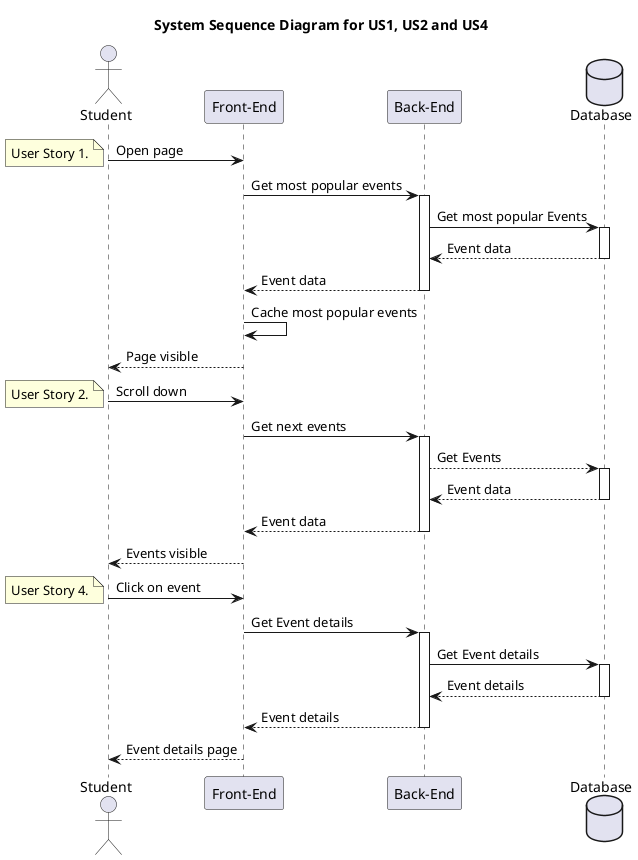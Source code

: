 @startuml "System sequence diagram for US1 and US2"
title System Sequence Diagram for US1, US2 and US4
actor Student as User
participant "Front-End" as FrontEnd 
participant "Back-End"  as BackEnd
database Database
User -> FrontEnd: Open page
note left
  User Story 1.
end note

FrontEnd -> BackEnd: Get most popular events
activate BackEnd
BackEnd -> Database: Get most popular Events
activate Database
Database --> BackEnd: Event data
deactivate Database

BackEnd --> FrontEnd: Event data

deactivate BackEnd
FrontEnd -> FrontEnd: Cache most popular events
FrontEnd --> User: Page visible


User -> FrontEnd: Scroll down
note left
  User Story 2.
end note
FrontEnd -> BackEnd: Get next events
activate BackEnd
BackEnd --> Database: Get Events
activate Database

Database --> BackEnd: Event data

deactivate Database

BackEnd --> FrontEnd: Event data
deactivate BackEnd
FrontEnd --> User: Events visible

User -> FrontEnd: Click on event
note left
  User Story 4.
end note
FrontEnd -> BackEnd: Get Event details
activate BackEnd
BackEnd -> Database: Get Event details
activate Database
Database --> BackEnd: Event details
deactivate Database
BackEnd --> FrontEnd: Event details
deactivate BackEnd
FrontEnd --> User: Event details page

@enduml
